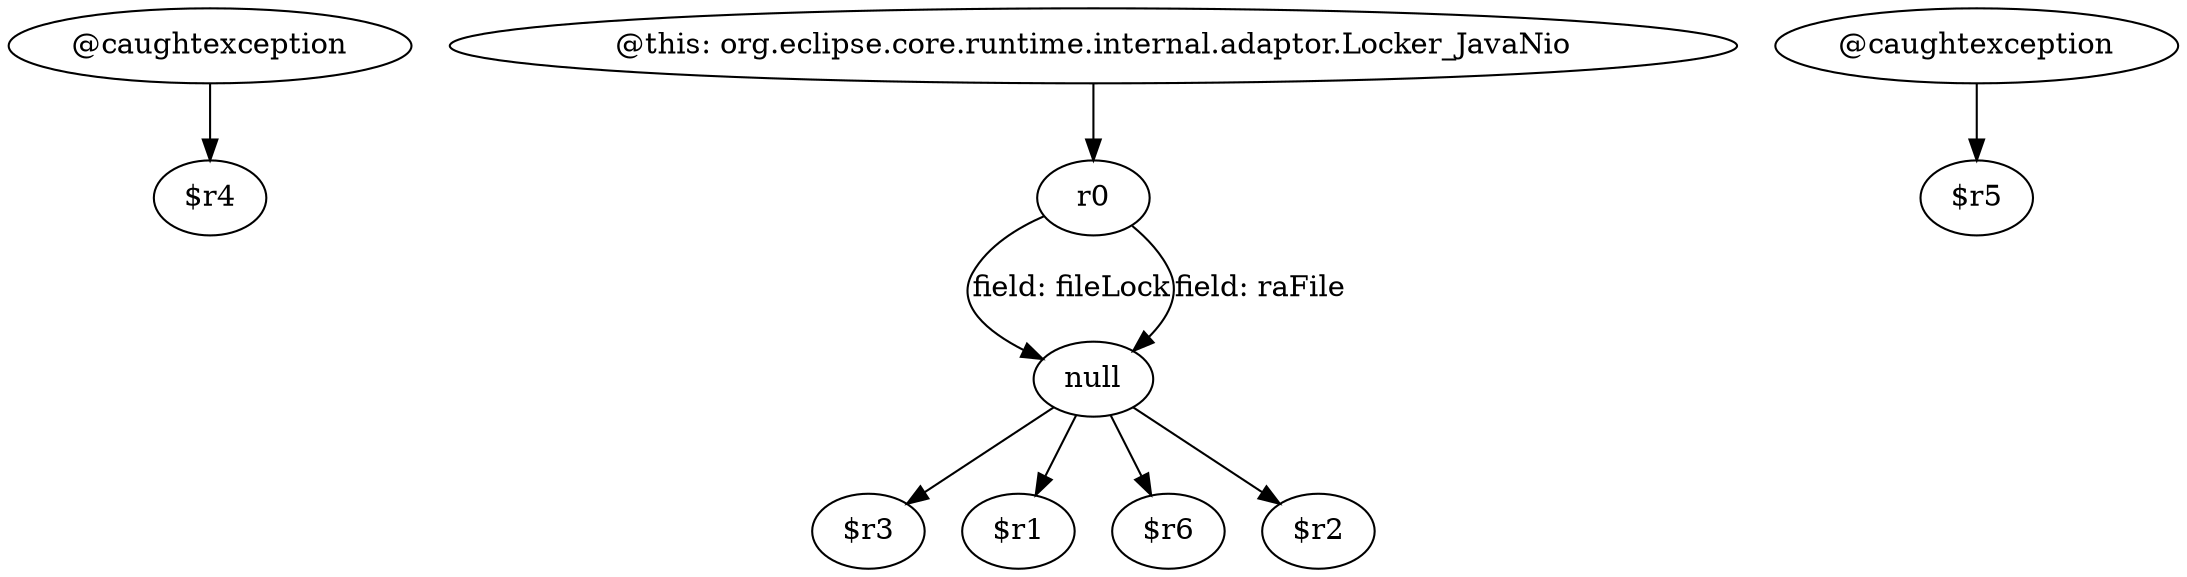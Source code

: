 digraph g {
0[label="@caughtexception"]
1[label="$r4"]
0->1[label=""]
2[label="null"]
3[label="$r3"]
2->3[label=""]
4[label="$r1"]
2->4[label=""]
5[label="$r6"]
2->5[label=""]
6[label="$r2"]
2->6[label=""]
7[label="@caughtexception"]
8[label="$r5"]
7->8[label=""]
9[label="@this: org.eclipse.core.runtime.internal.adaptor.Locker_JavaNio"]
10[label="r0"]
9->10[label=""]
10->2[label="field: fileLock"]
10->2[label="field: raFile"]
}